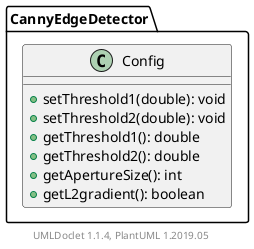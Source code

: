 @startuml

    class CannyEdgeDetector.Config [[CannyEdgeDetector.Config.html]] {
        +setThreshold1(double): void
        +setThreshold2(double): void
        +getThreshold1(): double
        +getThreshold2(): double
        +getApertureSize(): int
        +getL2gradient(): boolean
    }


    center footer UMLDoclet 1.1.4, PlantUML 1.2019.05
@enduml
